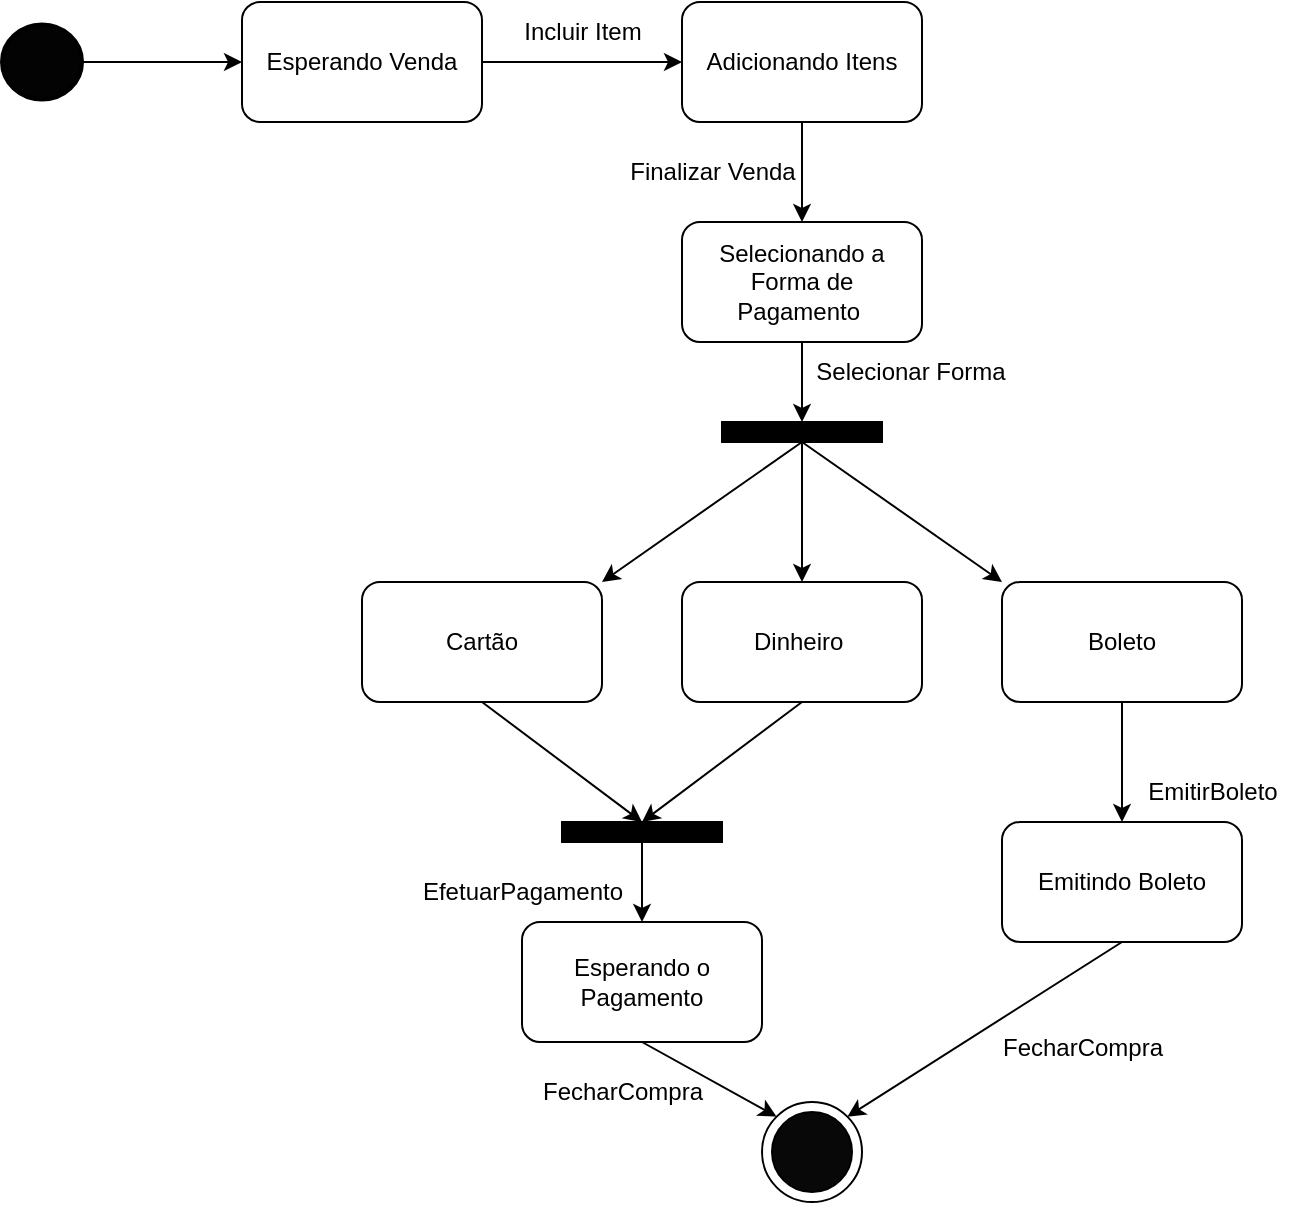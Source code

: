 <mxfile version="24.8.6">
  <diagram name="Página-1" id="PZoI_OPKp9wBUDn4ZWJF">
    <mxGraphModel dx="1567" dy="591" grid="1" gridSize="10" guides="1" tooltips="1" connect="1" arrows="1" fold="1" page="1" pageScale="1" pageWidth="827" pageHeight="1169" math="0" shadow="0">
      <root>
        <mxCell id="0" />
        <mxCell id="1" parent="0" />
        <mxCell id="BSN6RYjbm0ma0dcAzBWa-16" style="edgeStyle=orthogonalEdgeStyle;rounded=0;orthogonalLoop=1;jettySize=auto;html=1;entryX=0;entryY=0.5;entryDx=0;entryDy=0;" edge="1" parent="1" source="BSN6RYjbm0ma0dcAzBWa-1" target="BSN6RYjbm0ma0dcAzBWa-2">
          <mxGeometry relative="1" as="geometry" />
        </mxCell>
        <mxCell id="BSN6RYjbm0ma0dcAzBWa-1" value="Esperando Venda" style="rounded=1;whiteSpace=wrap;html=1;" vertex="1" parent="1">
          <mxGeometry x="140" y="30" width="120" height="60" as="geometry" />
        </mxCell>
        <mxCell id="BSN6RYjbm0ma0dcAzBWa-18" style="edgeStyle=orthogonalEdgeStyle;rounded=0;orthogonalLoop=1;jettySize=auto;html=1;entryX=0.5;entryY=0;entryDx=0;entryDy=0;" edge="1" parent="1" source="BSN6RYjbm0ma0dcAzBWa-2" target="BSN6RYjbm0ma0dcAzBWa-3">
          <mxGeometry relative="1" as="geometry" />
        </mxCell>
        <mxCell id="BSN6RYjbm0ma0dcAzBWa-2" value="Adicionando Itens" style="rounded=1;whiteSpace=wrap;html=1;" vertex="1" parent="1">
          <mxGeometry x="360" y="30" width="120" height="60" as="geometry" />
        </mxCell>
        <mxCell id="BSN6RYjbm0ma0dcAzBWa-20" style="edgeStyle=orthogonalEdgeStyle;rounded=0;orthogonalLoop=1;jettySize=auto;html=1;entryX=0.5;entryY=0;entryDx=0;entryDy=0;" edge="1" parent="1" source="BSN6RYjbm0ma0dcAzBWa-3" target="BSN6RYjbm0ma0dcAzBWa-15">
          <mxGeometry relative="1" as="geometry" />
        </mxCell>
        <mxCell id="BSN6RYjbm0ma0dcAzBWa-3" value="Selecionando a Forma de Pagamento&amp;nbsp;" style="rounded=1;whiteSpace=wrap;html=1;" vertex="1" parent="1">
          <mxGeometry x="360" y="140" width="120" height="60" as="geometry" />
        </mxCell>
        <mxCell id="BSN6RYjbm0ma0dcAzBWa-19" style="edgeStyle=orthogonalEdgeStyle;rounded=0;orthogonalLoop=1;jettySize=auto;html=1;entryX=0;entryY=0.5;entryDx=0;entryDy=0;" edge="1" parent="1" source="BSN6RYjbm0ma0dcAzBWa-6" target="BSN6RYjbm0ma0dcAzBWa-1">
          <mxGeometry relative="1" as="geometry" />
        </mxCell>
        <mxCell id="BSN6RYjbm0ma0dcAzBWa-6" value="" style="strokeWidth=2;html=1;shape=mxgraph.flowchart.start_2;whiteSpace=wrap;fillColor=#030303;" vertex="1" parent="1">
          <mxGeometry x="20" y="41.25" width="40" height="37.5" as="geometry" />
        </mxCell>
        <mxCell id="BSN6RYjbm0ma0dcAzBWa-12" value="Finalizar Venda" style="text;html=1;align=center;verticalAlign=middle;resizable=0;points=[];autosize=1;strokeColor=none;fillColor=none;" vertex="1" parent="1">
          <mxGeometry x="320" y="100" width="110" height="30" as="geometry" />
        </mxCell>
        <mxCell id="BSN6RYjbm0ma0dcAzBWa-13" value="Incluir Item" style="text;html=1;align=center;verticalAlign=middle;resizable=0;points=[];autosize=1;strokeColor=none;fillColor=none;" vertex="1" parent="1">
          <mxGeometry x="270" y="30" width="80" height="30" as="geometry" />
        </mxCell>
        <mxCell id="BSN6RYjbm0ma0dcAzBWa-23" style="edgeStyle=orthogonalEdgeStyle;rounded=0;orthogonalLoop=1;jettySize=auto;html=1;entryX=0.5;entryY=0;entryDx=0;entryDy=0;" edge="1" parent="1" source="BSN6RYjbm0ma0dcAzBWa-15" target="BSN6RYjbm0ma0dcAzBWa-22">
          <mxGeometry relative="1" as="geometry" />
        </mxCell>
        <mxCell id="BSN6RYjbm0ma0dcAzBWa-15" value="" style="rounded=0;whiteSpace=wrap;html=1;rotation=0;fillColor=#000000;" vertex="1" parent="1">
          <mxGeometry x="380" y="240" width="80" height="10" as="geometry" />
        </mxCell>
        <mxCell id="BSN6RYjbm0ma0dcAzBWa-21" value="Selecionar Forma" style="text;html=1;align=center;verticalAlign=middle;resizable=0;points=[];autosize=1;strokeColor=none;fillColor=none;" vertex="1" parent="1">
          <mxGeometry x="414" y="200" width="120" height="30" as="geometry" />
        </mxCell>
        <mxCell id="BSN6RYjbm0ma0dcAzBWa-22" value="Dinheiro&amp;nbsp;" style="rounded=1;whiteSpace=wrap;html=1;" vertex="1" parent="1">
          <mxGeometry x="360" y="320" width="120" height="60" as="geometry" />
        </mxCell>
        <mxCell id="BSN6RYjbm0ma0dcAzBWa-33" style="edgeStyle=orthogonalEdgeStyle;rounded=0;orthogonalLoop=1;jettySize=auto;html=1;entryX=0.5;entryY=0;entryDx=0;entryDy=0;" edge="1" parent="1" source="BSN6RYjbm0ma0dcAzBWa-28" target="BSN6RYjbm0ma0dcAzBWa-32">
          <mxGeometry relative="1" as="geometry" />
        </mxCell>
        <mxCell id="BSN6RYjbm0ma0dcAzBWa-28" value="Boleto" style="rounded=1;whiteSpace=wrap;html=1;" vertex="1" parent="1">
          <mxGeometry x="520" y="320" width="120" height="60" as="geometry" />
        </mxCell>
        <mxCell id="BSN6RYjbm0ma0dcAzBWa-29" value="Cartão" style="rounded=1;whiteSpace=wrap;html=1;" vertex="1" parent="1">
          <mxGeometry x="200" y="320" width="120" height="60" as="geometry" />
        </mxCell>
        <mxCell id="BSN6RYjbm0ma0dcAzBWa-30" value="" style="edgeStyle=none;orthogonalLoop=1;jettySize=auto;html=1;rounded=0;exitX=0.5;exitY=1;exitDx=0;exitDy=0;entryX=0;entryY=0;entryDx=0;entryDy=0;" edge="1" parent="1" source="BSN6RYjbm0ma0dcAzBWa-15" target="BSN6RYjbm0ma0dcAzBWa-28">
          <mxGeometry width="100" relative="1" as="geometry">
            <mxPoint x="400" y="300" as="sourcePoint" />
            <mxPoint x="500" y="300" as="targetPoint" />
            <Array as="points" />
          </mxGeometry>
        </mxCell>
        <mxCell id="BSN6RYjbm0ma0dcAzBWa-31" value="" style="edgeStyle=none;orthogonalLoop=1;jettySize=auto;html=1;rounded=0;exitX=0.5;exitY=1;exitDx=0;exitDy=0;entryX=1;entryY=0;entryDx=0;entryDy=0;" edge="1" parent="1" source="BSN6RYjbm0ma0dcAzBWa-15" target="BSN6RYjbm0ma0dcAzBWa-29">
          <mxGeometry width="100" relative="1" as="geometry">
            <mxPoint x="340" y="300" as="sourcePoint" />
            <mxPoint x="440" y="300" as="targetPoint" />
            <Array as="points" />
          </mxGeometry>
        </mxCell>
        <mxCell id="BSN6RYjbm0ma0dcAzBWa-32" value="Emitindo Boleto" style="rounded=1;whiteSpace=wrap;html=1;" vertex="1" parent="1">
          <mxGeometry x="520" y="440" width="120" height="60" as="geometry" />
        </mxCell>
        <mxCell id="BSN6RYjbm0ma0dcAzBWa-34" value="EmitirBoleto" style="text;html=1;align=center;verticalAlign=middle;resizable=0;points=[];autosize=1;strokeColor=none;fillColor=none;" vertex="1" parent="1">
          <mxGeometry x="580" y="410" width="90" height="30" as="geometry" />
        </mxCell>
        <mxCell id="BSN6RYjbm0ma0dcAzBWa-35" value="" style="rounded=0;whiteSpace=wrap;html=1;rotation=0;fillColor=#000000;" vertex="1" parent="1">
          <mxGeometry x="300" y="440" width="80" height="10" as="geometry" />
        </mxCell>
        <mxCell id="BSN6RYjbm0ma0dcAzBWa-36" value="" style="edgeStyle=none;orthogonalLoop=1;jettySize=auto;html=1;rounded=0;exitX=0.5;exitY=1;exitDx=0;exitDy=0;entryX=0.5;entryY=0;entryDx=0;entryDy=0;" edge="1" parent="1" source="BSN6RYjbm0ma0dcAzBWa-22" target="BSN6RYjbm0ma0dcAzBWa-35">
          <mxGeometry width="100" relative="1" as="geometry">
            <mxPoint x="320" y="450" as="sourcePoint" />
            <mxPoint x="420" y="450" as="targetPoint" />
            <Array as="points" />
          </mxGeometry>
        </mxCell>
        <mxCell id="BSN6RYjbm0ma0dcAzBWa-37" value="" style="edgeStyle=none;orthogonalLoop=1;jettySize=auto;html=1;rounded=0;exitX=0.5;exitY=1;exitDx=0;exitDy=0;entryX=0.5;entryY=0;entryDx=0;entryDy=0;" edge="1" parent="1" source="BSN6RYjbm0ma0dcAzBWa-29" target="BSN6RYjbm0ma0dcAzBWa-35">
          <mxGeometry width="100" relative="1" as="geometry">
            <mxPoint x="220" y="450" as="sourcePoint" />
            <mxPoint x="320" y="450" as="targetPoint" />
            <Array as="points" />
          </mxGeometry>
        </mxCell>
        <mxCell id="BSN6RYjbm0ma0dcAzBWa-38" value="Esperando o Pagamento" style="rounded=1;whiteSpace=wrap;html=1;" vertex="1" parent="1">
          <mxGeometry x="280" y="490" width="120" height="60" as="geometry" />
        </mxCell>
        <mxCell id="BSN6RYjbm0ma0dcAzBWa-39" value="" style="edgeStyle=none;orthogonalLoop=1;jettySize=auto;html=1;rounded=0;exitX=0.5;exitY=1;exitDx=0;exitDy=0;entryX=0.5;entryY=0;entryDx=0;entryDy=0;" edge="1" parent="1" source="BSN6RYjbm0ma0dcAzBWa-35" target="BSN6RYjbm0ma0dcAzBWa-38">
          <mxGeometry width="100" relative="1" as="geometry">
            <mxPoint x="360" y="540" as="sourcePoint" />
            <mxPoint x="460" y="540" as="targetPoint" />
            <Array as="points" />
          </mxGeometry>
        </mxCell>
        <mxCell id="BSN6RYjbm0ma0dcAzBWa-40" value="EfetuarPagamento" style="text;html=1;align=center;verticalAlign=middle;resizable=0;points=[];autosize=1;strokeColor=none;fillColor=none;" vertex="1" parent="1">
          <mxGeometry x="220" y="460" width="120" height="30" as="geometry" />
        </mxCell>
        <mxCell id="BSN6RYjbm0ma0dcAzBWa-41" value="" style="ellipse;whiteSpace=wrap;html=1;aspect=fixed;" vertex="1" parent="1">
          <mxGeometry x="400" y="580" width="50" height="50" as="geometry" />
        </mxCell>
        <mxCell id="BSN6RYjbm0ma0dcAzBWa-42" value="" style="ellipse;whiteSpace=wrap;html=1;aspect=fixed;fillColor=#080808;" vertex="1" parent="1">
          <mxGeometry x="405" y="585" width="40" height="40" as="geometry" />
        </mxCell>
        <mxCell id="BSN6RYjbm0ma0dcAzBWa-44" value="" style="edgeStyle=none;orthogonalLoop=1;jettySize=auto;html=1;rounded=0;exitX=0.5;exitY=1;exitDx=0;exitDy=0;entryX=1;entryY=0;entryDx=0;entryDy=0;" edge="1" parent="1" source="BSN6RYjbm0ma0dcAzBWa-32" target="BSN6RYjbm0ma0dcAzBWa-41">
          <mxGeometry width="100" relative="1" as="geometry">
            <mxPoint x="520" y="600" as="sourcePoint" />
            <mxPoint x="620" y="600" as="targetPoint" />
            <Array as="points" />
          </mxGeometry>
        </mxCell>
        <mxCell id="BSN6RYjbm0ma0dcAzBWa-45" value="" style="edgeStyle=none;orthogonalLoop=1;jettySize=auto;html=1;rounded=0;exitX=0.5;exitY=1;exitDx=0;exitDy=0;entryX=0;entryY=0;entryDx=0;entryDy=0;" edge="1" parent="1" source="BSN6RYjbm0ma0dcAzBWa-38" target="BSN6RYjbm0ma0dcAzBWa-41">
          <mxGeometry width="100" relative="1" as="geometry">
            <mxPoint x="300" y="720" as="sourcePoint" />
            <mxPoint x="400" y="720" as="targetPoint" />
            <Array as="points" />
          </mxGeometry>
        </mxCell>
        <mxCell id="BSN6RYjbm0ma0dcAzBWa-46" value="FecharCompra" style="text;html=1;align=center;verticalAlign=middle;resizable=0;points=[];autosize=1;strokeColor=none;fillColor=none;" vertex="1" parent="1">
          <mxGeometry x="510" y="538" width="100" height="30" as="geometry" />
        </mxCell>
        <mxCell id="BSN6RYjbm0ma0dcAzBWa-47" value="FecharCompra" style="text;html=1;align=center;verticalAlign=middle;resizable=0;points=[];autosize=1;strokeColor=none;fillColor=none;" vertex="1" parent="1">
          <mxGeometry x="280" y="560" width="100" height="30" as="geometry" />
        </mxCell>
      </root>
    </mxGraphModel>
  </diagram>
</mxfile>
